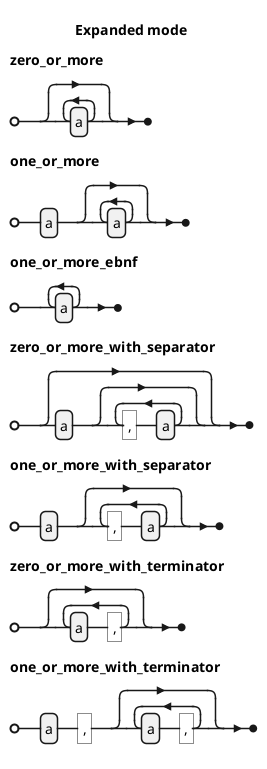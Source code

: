@startebnf
title Expanded mode

zero_or_more = {a};
one_or_more = a, {a};
one_or_more_ebnf = {a}-;

zero_or_more_with_separator = [a, {',', a}];
one_or_more_with_separator = a, {',', a};
zero_or_more_with_terminator = {a, ','};
one_or_more_with_terminator = a, ',', {a, ','};

@endebnf
